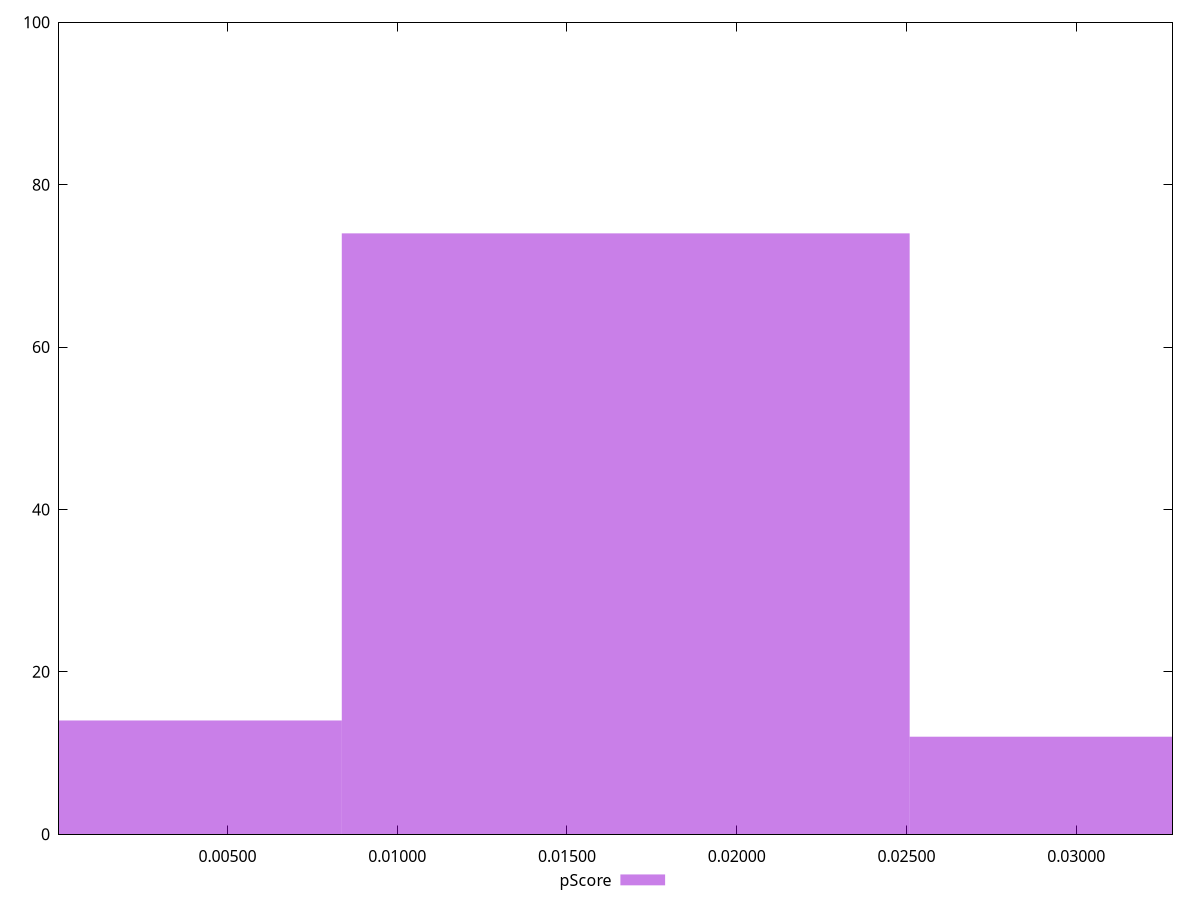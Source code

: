 reset

$pScore <<EOF
0.016730508104885678 74
0.033461016209771356 12
0 14
EOF

set key outside below
set boxwidth 0.016730508104885678
set xrange [0.0000338960174956493:0.032839290491906814]
set yrange [0:100]
set trange [0:100]
set style fill transparent solid 0.5 noborder
set terminal svg size 640, 490 enhanced background rgb 'white'
set output "report_00015_2021-02-09T16-11-33.973Z/cumulative-layout-shift/samples/pages+cached+noadtech/pScore/histogram.svg"

plot $pScore title "pScore" with boxes

reset

